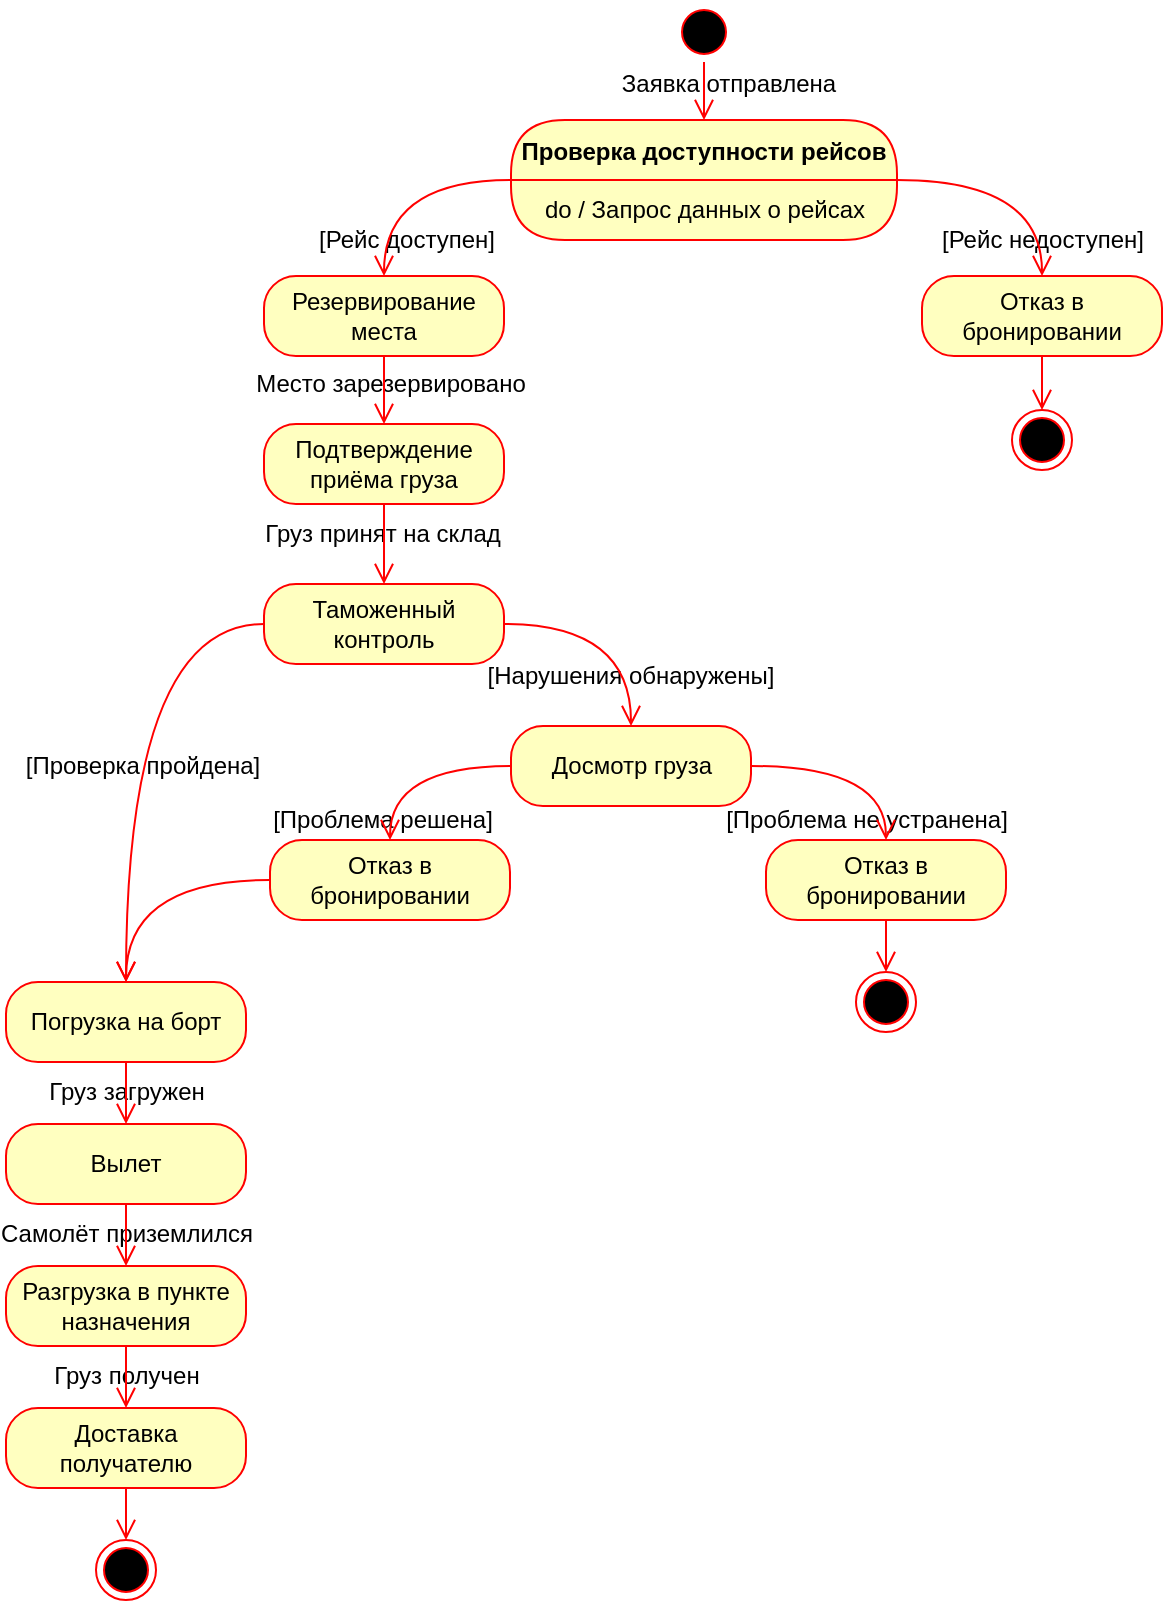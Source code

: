 <mxfile version="26.2.2" pages="2">
  <diagram name="Диаграмма состояний" id="HJngZOJVRbroWSjaobgY">
    <mxGraphModel dx="1073" dy="1242" grid="0" gridSize="10" guides="1" tooltips="1" connect="1" arrows="1" fold="1" page="0" pageScale="1" pageWidth="827" pageHeight="1169" math="0" shadow="0">
      <root>
        <mxCell id="0" />
        <mxCell id="1" parent="0" />
        <mxCell id="-F8oip9bMI7tyhIdPpJb-63" value="Груз загружен" style="edgeLabel;html=1;align=center;verticalAlign=middle;resizable=0;points=[];fontSize=12;" vertex="1" connectable="0" parent="1">
          <mxGeometry x="-210" y="271" as="geometry" />
        </mxCell>
        <mxCell id="-F8oip9bMI7tyhIdPpJb-57" value="[Проблема решена]" style="edgeLabel;html=1;align=center;verticalAlign=middle;resizable=0;points=[];fontSize=12;" vertex="1" connectable="0" parent="1">
          <mxGeometry x="-82.003" y="135" as="geometry" />
        </mxCell>
        <mxCell id="-F8oip9bMI7tyhIdPpJb-51" value="[Проблема не устранена]" style="edgeLabel;html=1;align=center;verticalAlign=middle;resizable=0;points=[];fontSize=12;" vertex="1" connectable="0" parent="1">
          <mxGeometry x="159.997" y="135" as="geometry" />
        </mxCell>
        <mxCell id="-F8oip9bMI7tyhIdPpJb-46" value="[Проверка пройдена]" style="edgeLabel;html=1;align=center;verticalAlign=middle;resizable=0;points=[];fontSize=12;" vertex="1" connectable="0" parent="1">
          <mxGeometry x="-202.0" y="108" as="geometry" />
        </mxCell>
        <mxCell id="-F8oip9bMI7tyhIdPpJb-47" value="[Нарушения обнаружены]" style="edgeLabel;html=1;align=center;verticalAlign=middle;resizable=0;points=[];fontSize=12;" vertex="1" connectable="0" parent="1">
          <mxGeometry x="42.0" y="63" as="geometry" />
        </mxCell>
        <mxCell id="-F8oip9bMI7tyhIdPpJb-38" value="Груз принят на склад" style="edgeLabel;html=1;align=center;verticalAlign=middle;resizable=0;points=[];fontSize=12;" vertex="1" connectable="0" parent="1">
          <mxGeometry x="-82.0" y="-7.997" as="geometry" />
        </mxCell>
        <mxCell id="-F8oip9bMI7tyhIdPpJb-36" value="Место зарезервировано" style="edgeLabel;html=1;align=center;verticalAlign=middle;resizable=0;points=[];fontSize=12;" vertex="1" connectable="0" parent="1">
          <mxGeometry x="-78.0" y="-83.003" as="geometry" />
        </mxCell>
        <mxCell id="-F8oip9bMI7tyhIdPpJb-27" value="[Рейс недоступен]" style="edgeLabel;html=1;align=center;verticalAlign=middle;resizable=0;points=[];fontSize=12;" vertex="1" connectable="0" parent="1">
          <mxGeometry x="247.997" y="-154.997" as="geometry" />
        </mxCell>
        <mxCell id="-F8oip9bMI7tyhIdPpJb-26" value="[Рейс доступен]" style="edgeLabel;html=1;align=center;verticalAlign=middle;resizable=0;points=[];fontSize=12;" vertex="1" connectable="0" parent="1">
          <mxGeometry x="-70.003" y="-154.997" as="geometry" />
        </mxCell>
        <mxCell id="-F8oip9bMI7tyhIdPpJb-18" value="Заявка отправлена" style="edgeLabel;html=1;align=center;verticalAlign=middle;resizable=0;points=[];fontSize=12;" vertex="1" connectable="0" parent="1">
          <mxGeometry x="91" y="-233.381" as="geometry" />
        </mxCell>
        <mxCell id="-F8oip9bMI7tyhIdPpJb-14" value="" style="ellipse;html=1;shape=startState;fillColor=#000000;strokeColor=#ff0000;" vertex="1" parent="1">
          <mxGeometry x="64" y="-274" width="30" height="30" as="geometry" />
        </mxCell>
        <mxCell id="-F8oip9bMI7tyhIdPpJb-15" value="" style="edgeStyle=orthogonalEdgeStyle;html=1;verticalAlign=bottom;endArrow=open;endSize=8;strokeColor=#ff0000;rounded=0;fontSize=12;curved=1;" edge="1" source="-F8oip9bMI7tyhIdPpJb-14" parent="1" target="-F8oip9bMI7tyhIdPpJb-21">
          <mxGeometry relative="1" as="geometry">
            <mxPoint x="79" y="-214" as="targetPoint" />
          </mxGeometry>
        </mxCell>
        <mxCell id="-F8oip9bMI7tyhIdPpJb-21" value="Проверка доступности рейсов" style="swimlane;fontStyle=1;align=center;verticalAlign=middle;childLayout=stackLayout;horizontal=1;startSize=30;horizontalStack=0;resizeParent=0;resizeLast=1;container=0;fontColor=#000000;collapsible=0;rounded=1;arcSize=30;strokeColor=#ff0000;fillColor=#ffffc0;swimlaneFillColor=#ffffc0;dropTarget=0;" vertex="1" parent="1">
          <mxGeometry x="-17.5" y="-215" width="193" height="60" as="geometry" />
        </mxCell>
        <mxCell id="-F8oip9bMI7tyhIdPpJb-22" value="do / Запрос данных о рейсах" style="text;html=1;strokeColor=none;fillColor=none;align=center;verticalAlign=middle;spacingLeft=4;spacingRight=4;whiteSpace=wrap;overflow=hidden;rotatable=0;fontColor=#000000;" vertex="1" parent="-F8oip9bMI7tyhIdPpJb-21">
          <mxGeometry y="30" width="193" height="30" as="geometry" />
        </mxCell>
        <mxCell id="-F8oip9bMI7tyhIdPpJb-23" value="" style="edgeStyle=orthogonalEdgeStyle;html=1;verticalAlign=bottom;endArrow=open;endSize=8;strokeColor=#ff0000;rounded=0;fontSize=12;curved=1;" edge="1" source="-F8oip9bMI7tyhIdPpJb-21" parent="1" target="-F8oip9bMI7tyhIdPpJb-30">
          <mxGeometry relative="1" as="geometry">
            <mxPoint x="247" y="-124" as="targetPoint" />
          </mxGeometry>
        </mxCell>
        <mxCell id="-F8oip9bMI7tyhIdPpJb-24" value="" style="edgeStyle=orthogonalEdgeStyle;html=1;verticalAlign=bottom;endArrow=open;endSize=8;strokeColor=#ff0000;rounded=0;fontSize=12;curved=1;" edge="1" parent="1" source="-F8oip9bMI7tyhIdPpJb-21" target="-F8oip9bMI7tyhIdPpJb-28">
          <mxGeometry relative="1" as="geometry">
            <mxPoint x="-69" y="-127" as="targetPoint" />
            <mxPoint x="60" y="-89" as="sourcePoint" />
          </mxGeometry>
        </mxCell>
        <mxCell id="-F8oip9bMI7tyhIdPpJb-28" value="Резервирование места" style="rounded=1;whiteSpace=wrap;html=1;arcSize=40;fontColor=#000000;fillColor=#ffffc0;strokeColor=#ff0000;" vertex="1" parent="1">
          <mxGeometry x="-141" y="-137" width="120" height="40" as="geometry" />
        </mxCell>
        <mxCell id="-F8oip9bMI7tyhIdPpJb-29" value="" style="edgeStyle=orthogonalEdgeStyle;html=1;verticalAlign=bottom;endArrow=open;endSize=8;strokeColor=#ff0000;rounded=0;fontSize=12;curved=1;" edge="1" source="-F8oip9bMI7tyhIdPpJb-28" parent="1" target="-F8oip9bMI7tyhIdPpJb-33">
          <mxGeometry relative="1" as="geometry">
            <mxPoint x="-81" y="-30" as="targetPoint" />
          </mxGeometry>
        </mxCell>
        <mxCell id="-F8oip9bMI7tyhIdPpJb-30" value="Отказ в бронировании" style="rounded=1;whiteSpace=wrap;html=1;arcSize=40;fontColor=#000000;fillColor=#ffffc0;strokeColor=#ff0000;" vertex="1" parent="1">
          <mxGeometry x="188" y="-137" width="120" height="40" as="geometry" />
        </mxCell>
        <mxCell id="-F8oip9bMI7tyhIdPpJb-31" value="" style="edgeStyle=orthogonalEdgeStyle;html=1;verticalAlign=bottom;endArrow=open;endSize=8;strokeColor=#ff0000;rounded=0;fontSize=12;curved=1;" edge="1" parent="1" source="-F8oip9bMI7tyhIdPpJb-30" target="-F8oip9bMI7tyhIdPpJb-32">
          <mxGeometry relative="1" as="geometry">
            <mxPoint x="248" y="-37" as="targetPoint" />
            <mxPoint x="-71" y="-87" as="sourcePoint" />
          </mxGeometry>
        </mxCell>
        <mxCell id="-F8oip9bMI7tyhIdPpJb-32" value="" style="ellipse;html=1;shape=endState;fillColor=#000000;strokeColor=#ff0000;" vertex="1" parent="1">
          <mxGeometry x="233" y="-70" width="30" height="30" as="geometry" />
        </mxCell>
        <mxCell id="-F8oip9bMI7tyhIdPpJb-33" value="Подтверждение приёма груза" style="rounded=1;whiteSpace=wrap;html=1;arcSize=40;fontColor=#000000;fillColor=#ffffc0;strokeColor=#ff0000;" vertex="1" parent="1">
          <mxGeometry x="-141" y="-63" width="120" height="40" as="geometry" />
        </mxCell>
        <mxCell id="-F8oip9bMI7tyhIdPpJb-34" value="" style="edgeStyle=orthogonalEdgeStyle;html=1;verticalAlign=bottom;endArrow=open;endSize=8;strokeColor=#ff0000;rounded=0;fontSize=12;curved=1;" edge="1" source="-F8oip9bMI7tyhIdPpJb-33" parent="1" target="-F8oip9bMI7tyhIdPpJb-41">
          <mxGeometry relative="1" as="geometry">
            <mxPoint x="-81" y="69" as="targetPoint" />
          </mxGeometry>
        </mxCell>
        <mxCell id="-F8oip9bMI7tyhIdPpJb-41" value="Таможенный контроль" style="rounded=1;whiteSpace=wrap;html=1;arcSize=40;fontColor=#000000;fillColor=#ffffc0;strokeColor=#ff0000;" vertex="1" parent="1">
          <mxGeometry x="-141" y="17" width="120" height="40" as="geometry" />
        </mxCell>
        <mxCell id="-F8oip9bMI7tyhIdPpJb-42" value="" style="edgeStyle=orthogonalEdgeStyle;html=1;verticalAlign=bottom;endArrow=open;endSize=8;strokeColor=#ff0000;rounded=0;fontSize=12;curved=1;" edge="1" source="-F8oip9bMI7tyhIdPpJb-41" parent="1" target="-F8oip9bMI7tyhIdPpJb-48">
          <mxGeometry relative="1" as="geometry">
            <mxPoint x="42" y="87" as="targetPoint" />
          </mxGeometry>
        </mxCell>
        <mxCell id="-F8oip9bMI7tyhIdPpJb-43" value="" style="edgeStyle=orthogonalEdgeStyle;html=1;verticalAlign=bottom;endArrow=open;endSize=8;strokeColor=#ff0000;rounded=0;fontSize=12;curved=1;" edge="1" parent="1" source="-F8oip9bMI7tyhIdPpJb-41" target="-F8oip9bMI7tyhIdPpJb-58">
          <mxGeometry relative="1" as="geometry">
            <mxPoint x="-212" y="215" as="targetPoint" />
            <mxPoint x="-11" y="47" as="sourcePoint" />
          </mxGeometry>
        </mxCell>
        <mxCell id="-F8oip9bMI7tyhIdPpJb-48" value="Досмотр груза" style="rounded=1;whiteSpace=wrap;html=1;arcSize=40;fontColor=#000000;fillColor=#ffffc0;strokeColor=#ff0000;" vertex="1" parent="1">
          <mxGeometry x="-17.5" y="88" width="120" height="40" as="geometry" />
        </mxCell>
        <mxCell id="-F8oip9bMI7tyhIdPpJb-49" value="" style="edgeStyle=orthogonalEdgeStyle;html=1;verticalAlign=bottom;endArrow=open;endSize=8;strokeColor=#ff0000;rounded=0;fontSize=12;curved=1;" edge="1" source="-F8oip9bMI7tyhIdPpJb-48" parent="1" target="-F8oip9bMI7tyhIdPpJb-52">
          <mxGeometry relative="1" as="geometry">
            <mxPoint x="156" y="152" as="targetPoint" />
          </mxGeometry>
        </mxCell>
        <mxCell id="-F8oip9bMI7tyhIdPpJb-52" value="Отказ в бронировании" style="rounded=1;whiteSpace=wrap;html=1;arcSize=40;fontColor=#000000;fillColor=#ffffc0;strokeColor=#ff0000;" vertex="1" parent="1">
          <mxGeometry x="110" y="145" width="120" height="40" as="geometry" />
        </mxCell>
        <mxCell id="-F8oip9bMI7tyhIdPpJb-53" value="" style="edgeStyle=orthogonalEdgeStyle;html=1;verticalAlign=bottom;endArrow=open;endSize=8;strokeColor=#ff0000;rounded=0;fontSize=12;curved=1;" edge="1" parent="1" source="-F8oip9bMI7tyhIdPpJb-52" target="-F8oip9bMI7tyhIdPpJb-54">
          <mxGeometry relative="1" as="geometry">
            <mxPoint x="157" y="252" as="targetPoint" />
            <mxPoint x="-162" y="202" as="sourcePoint" />
          </mxGeometry>
        </mxCell>
        <mxCell id="-F8oip9bMI7tyhIdPpJb-54" value="" style="ellipse;html=1;shape=endState;fillColor=#000000;strokeColor=#ff0000;" vertex="1" parent="1">
          <mxGeometry x="155" y="211" width="30" height="30" as="geometry" />
        </mxCell>
        <mxCell id="-F8oip9bMI7tyhIdPpJb-55" value="" style="edgeStyle=orthogonalEdgeStyle;html=1;verticalAlign=bottom;endArrow=open;endSize=8;strokeColor=#ff0000;rounded=0;fontSize=12;curved=1;" edge="1" parent="1" source="-F8oip9bMI7tyhIdPpJb-48" target="-F8oip9bMI7tyhIdPpJb-56">
          <mxGeometry relative="1" as="geometry">
            <mxPoint x="-67" y="144" as="targetPoint" />
            <mxPoint x="113" y="118" as="sourcePoint" />
          </mxGeometry>
        </mxCell>
        <mxCell id="-F8oip9bMI7tyhIdPpJb-56" value="Отказ в бронировании" style="rounded=1;whiteSpace=wrap;html=1;arcSize=40;fontColor=#000000;fillColor=#ffffc0;strokeColor=#ff0000;" vertex="1" parent="1">
          <mxGeometry x="-138" y="145" width="120" height="40" as="geometry" />
        </mxCell>
        <mxCell id="-F8oip9bMI7tyhIdPpJb-58" value="Погрузка на борт" style="rounded=1;whiteSpace=wrap;html=1;arcSize=40;fontColor=#000000;fillColor=#ffffc0;strokeColor=#ff0000;" vertex="1" parent="1">
          <mxGeometry x="-270" y="216" width="120" height="40" as="geometry" />
        </mxCell>
        <mxCell id="-F8oip9bMI7tyhIdPpJb-59" value="" style="edgeStyle=orthogonalEdgeStyle;html=1;verticalAlign=bottom;endArrow=open;endSize=8;strokeColor=#ff0000;rounded=0;fontSize=12;curved=1;" edge="1" parent="1" source="-F8oip9bMI7tyhIdPpJb-56" target="-F8oip9bMI7tyhIdPpJb-58">
          <mxGeometry relative="1" as="geometry">
            <mxPoint x="-200" y="226" as="targetPoint" />
            <mxPoint x="-131" y="47" as="sourcePoint" />
          </mxGeometry>
        </mxCell>
        <mxCell id="-F8oip9bMI7tyhIdPpJb-60" value="" style="edgeStyle=orthogonalEdgeStyle;html=1;verticalAlign=bottom;endArrow=open;endSize=8;strokeColor=#ff0000;rounded=0;fontSize=12;curved=1;" edge="1" parent="1" source="-F8oip9bMI7tyhIdPpJb-58" target="-F8oip9bMI7tyhIdPpJb-61">
          <mxGeometry relative="1" as="geometry">
            <mxPoint x="-210" y="287" as="targetPoint" />
            <mxPoint x="-128" y="175" as="sourcePoint" />
          </mxGeometry>
        </mxCell>
        <mxCell id="-F8oip9bMI7tyhIdPpJb-61" value="Вылет" style="rounded=1;whiteSpace=wrap;html=1;arcSize=40;fontColor=#000000;fillColor=#ffffc0;strokeColor=#ff0000;" vertex="1" parent="1">
          <mxGeometry x="-270" y="287" width="120" height="40" as="geometry" />
        </mxCell>
        <mxCell id="-F8oip9bMI7tyhIdPpJb-64" value="Самолёт приземлился" style="edgeLabel;html=1;align=center;verticalAlign=middle;resizable=0;points=[];fontSize=12;" vertex="1" connectable="0" parent="1">
          <mxGeometry x="-210" y="342" as="geometry" />
        </mxCell>
        <mxCell id="-F8oip9bMI7tyhIdPpJb-65" value="" style="edgeStyle=orthogonalEdgeStyle;html=1;verticalAlign=bottom;endArrow=open;endSize=8;strokeColor=#ff0000;rounded=0;fontSize=12;curved=1;" edge="1" parent="1" target="-F8oip9bMI7tyhIdPpJb-66" source="-F8oip9bMI7tyhIdPpJb-61">
          <mxGeometry relative="1" as="geometry">
            <mxPoint x="-210" y="358" as="targetPoint" />
            <mxPoint x="-210" y="327" as="sourcePoint" />
          </mxGeometry>
        </mxCell>
        <mxCell id="-F8oip9bMI7tyhIdPpJb-66" value="Разгрузка в пункте назначения" style="rounded=1;whiteSpace=wrap;html=1;arcSize=40;fontColor=#000000;fillColor=#ffffc0;strokeColor=#ff0000;" vertex="1" parent="1">
          <mxGeometry x="-270" y="358" width="120" height="40" as="geometry" />
        </mxCell>
        <mxCell id="-F8oip9bMI7tyhIdPpJb-67" value="Груз получен" style="edgeLabel;html=1;align=center;verticalAlign=middle;resizable=0;points=[];fontSize=12;" vertex="1" connectable="0" parent="1">
          <mxGeometry x="-210" y="413" as="geometry" />
        </mxCell>
        <mxCell id="-F8oip9bMI7tyhIdPpJb-68" value="" style="edgeStyle=orthogonalEdgeStyle;html=1;verticalAlign=bottom;endArrow=open;endSize=8;strokeColor=#ff0000;rounded=0;fontSize=12;curved=1;" edge="1" parent="1" target="-F8oip9bMI7tyhIdPpJb-69" source="-F8oip9bMI7tyhIdPpJb-66">
          <mxGeometry relative="1" as="geometry">
            <mxPoint x="-210" y="429" as="targetPoint" />
            <mxPoint x="-210" y="398" as="sourcePoint" />
          </mxGeometry>
        </mxCell>
        <mxCell id="-F8oip9bMI7tyhIdPpJb-69" value="Доставка получателю" style="rounded=1;whiteSpace=wrap;html=1;arcSize=40;fontColor=#000000;fillColor=#ffffc0;strokeColor=#ff0000;" vertex="1" parent="1">
          <mxGeometry x="-270" y="429" width="120" height="40" as="geometry" />
        </mxCell>
        <mxCell id="-F8oip9bMI7tyhIdPpJb-70" value="" style="edgeStyle=orthogonalEdgeStyle;html=1;verticalAlign=bottom;endArrow=open;endSize=8;strokeColor=#ff0000;rounded=0;fontSize=12;curved=1;" edge="1" parent="1" target="-F8oip9bMI7tyhIdPpJb-71" source="-F8oip9bMI7tyhIdPpJb-69">
          <mxGeometry relative="1" as="geometry">
            <mxPoint x="-223" y="536" as="targetPoint" />
            <mxPoint x="-210" y="469" as="sourcePoint" />
          </mxGeometry>
        </mxCell>
        <mxCell id="-F8oip9bMI7tyhIdPpJb-71" value="" style="ellipse;html=1;shape=endState;fillColor=#000000;strokeColor=#ff0000;" vertex="1" parent="1">
          <mxGeometry x="-225" y="495" width="30" height="30" as="geometry" />
        </mxCell>
      </root>
    </mxGraphModel>
  </diagram>
  <diagram id="l9BGnDvV463UdELU1OD_" name="Диаграмма деятельности">
    <mxGraphModel dx="1366" dy="843" grid="0" gridSize="10" guides="1" tooltips="1" connect="1" arrows="1" fold="1" page="0" pageScale="1" pageWidth="827" pageHeight="1169" math="0" shadow="0">
      <root>
        <mxCell id="0" />
        <mxCell id="1" parent="0" />
        <mxCell id="7boOcQ35zAfmKAhNhT7a-10" value="" style="rounded=0;whiteSpace=wrap;html=1;container=0;" vertex="1" parent="1">
          <mxGeometry x="602" y="51" width="286" height="579" as="geometry" />
        </mxCell>
        <mxCell id="7boOcQ35zAfmKAhNhT7a-63" value="[Проблема решена]" style="edgeLabel;html=1;align=center;verticalAlign=middle;resizable=0;points=[];fontSize=12;" vertex="1" connectable="0" parent="1">
          <mxGeometry x="798" y="344" as="geometry" />
        </mxCell>
        <mxCell id="7boOcQ35zAfmKAhNhT7a-61" value="[Проверка пройдена]" style="edgeLabel;html=1;align=center;verticalAlign=middle;resizable=0;points=[];fontSize=12;" vertex="1" connectable="0" parent="1">
          <mxGeometry x="677.5" y="330" as="geometry" />
        </mxCell>
        <mxCell id="7boOcQ35zAfmKAhNhT7a-8" value="" style="rounded=0;whiteSpace=wrap;html=1;container=0;" vertex="1" parent="1">
          <mxGeometry x="174" y="51" width="279" height="579" as="geometry" />
        </mxCell>
        <mxCell id="7boOcQ35zAfmKAhNhT7a-25" value="Проверка доступности рейсов" style="rhombus;whiteSpace=wrap;html=1;fontColor=#000000;fillColor=#ffffc0;strokeColor=#ff0000;" vertex="1" parent="1">
          <mxGeometry x="192.25" y="150" width="112.5" height="66" as="geometry" />
        </mxCell>
        <mxCell id="7boOcQ35zAfmKAhNhT7a-38" value="Резервирование места" style="rounded=1;whiteSpace=wrap;html=1;arcSize=40;fontColor=#000000;fillColor=#ffffc0;strokeColor=#ff0000;" vertex="1" parent="1">
          <mxGeometry x="323" y="163" width="120" height="40" as="geometry" />
        </mxCell>
        <mxCell id="7boOcQ35zAfmKAhNhT7a-43" value="[Рейс&amp;nbsp;&lt;span style=&quot;background-color: light-dark(#ffffff, var(--ge-dark-color, #121212)); color: light-dark(rgb(0, 0, 0), rgb(255, 255, 255));&quot;&gt;доступен]&lt;/span&gt;" style="edgeLabel;html=1;align=center;verticalAlign=middle;resizable=0;points=[];fontSize=12;" vertex="1" connectable="0" parent="1">
          <mxGeometry x="313.501" y="154.0" as="geometry" />
        </mxCell>
        <mxCell id="7boOcQ35zAfmKAhNhT7a-42" value="[Рейс недоступен]" style="edgeLabel;html=1;align=center;verticalAlign=middle;resizable=0;points=[];fontSize=12;" vertex="1" connectable="0" parent="1">
          <mxGeometry x="248.571" y="236.91" as="geometry" />
        </mxCell>
        <mxCell id="7boOcQ35zAfmKAhNhT7a-3" value="Грузоотправитель" style="rounded=0;whiteSpace=wrap;html=1;fillColor=#f5f5f5;fontColor=#333333;strokeColor=#666666;container=0;" vertex="1" parent="1">
          <mxGeometry x="25" y="25" width="149" height="26" as="geometry" />
        </mxCell>
        <mxCell id="7boOcQ35zAfmKAhNhT7a-4" value="Система бронирования" style="rounded=0;whiteSpace=wrap;html=1;fillColor=#f5f5f5;fontColor=#333333;strokeColor=#666666;container=0;" vertex="1" parent="1">
          <mxGeometry x="174" y="25" width="279" height="26" as="geometry" />
        </mxCell>
        <mxCell id="7boOcQ35zAfmKAhNhT7a-5" value="Склад" style="rounded=0;whiteSpace=wrap;html=1;fillColor=#f5f5f5;fontColor=#333333;strokeColor=#666666;container=0;" vertex="1" parent="1">
          <mxGeometry x="453" y="25" width="149" height="26" as="geometry" />
        </mxCell>
        <mxCell id="7boOcQ35zAfmKAhNhT7a-6" value="Таможенный отдел" style="rounded=0;whiteSpace=wrap;html=1;fillColor=#f5f5f5;fontColor=#333333;strokeColor=#666666;container=0;" vertex="1" parent="1">
          <mxGeometry x="602" y="25" width="286" height="26" as="geometry" />
        </mxCell>
        <mxCell id="7boOcQ35zAfmKAhNhT7a-7" value="" style="rounded=0;whiteSpace=wrap;html=1;container=0;" vertex="1" parent="1">
          <mxGeometry x="25" y="51" width="149" height="579" as="geometry" />
        </mxCell>
        <mxCell id="7boOcQ35zAfmKAhNhT7a-9" value="" style="rounded=0;whiteSpace=wrap;html=1;container=0;" vertex="1" parent="1">
          <mxGeometry x="453" y="51" width="149" height="579" as="geometry" />
        </mxCell>
        <mxCell id="7boOcQ35zAfmKAhNhT7a-17" value="" style="ellipse;html=1;shape=startState;fillColor=#000000;strokeColor=#ff0000;" vertex="1" parent="1">
          <mxGeometry x="84.5" y="55" width="30" height="30" as="geometry" />
        </mxCell>
        <mxCell id="7boOcQ35zAfmKAhNhT7a-18" value="" style="edgeStyle=orthogonalEdgeStyle;html=1;verticalAlign=bottom;endArrow=open;endSize=8;strokeColor=#ff0000;rounded=0;fontSize=12;curved=1;" edge="1" source="7boOcQ35zAfmKAhNhT7a-17" parent="1" target="7boOcQ35zAfmKAhNhT7a-19">
          <mxGeometry relative="1" as="geometry">
            <mxPoint x="99.5" y="145" as="targetPoint" />
          </mxGeometry>
        </mxCell>
        <mxCell id="7boOcQ35zAfmKAhNhT7a-19" value="Создание заявки" style="rounded=1;whiteSpace=wrap;html=1;arcSize=40;fontColor=#000000;fillColor=#ffffc0;strokeColor=#ff0000;" vertex="1" parent="1">
          <mxGeometry x="39.5" y="104" width="120" height="40" as="geometry" />
        </mxCell>
        <mxCell id="7boOcQ35zAfmKAhNhT7a-20" value="" style="edgeStyle=orthogonalEdgeStyle;html=1;verticalAlign=bottom;endArrow=open;endSize=8;strokeColor=#ff0000;rounded=0;fontSize=12;curved=1;" edge="1" source="7boOcQ35zAfmKAhNhT7a-19" parent="1" target="7boOcQ35zAfmKAhNhT7a-21">
          <mxGeometry relative="1" as="geometry">
            <mxPoint x="99.5" y="245" as="targetPoint" />
          </mxGeometry>
        </mxCell>
        <mxCell id="7boOcQ35zAfmKAhNhT7a-21" value="Отправка данных" style="rounded=1;whiteSpace=wrap;html=1;arcSize=40;fontColor=#000000;fillColor=#ffffc0;strokeColor=#ff0000;" vertex="1" parent="1">
          <mxGeometry x="39.5" y="163" width="120" height="40" as="geometry" />
        </mxCell>
        <mxCell id="7boOcQ35zAfmKAhNhT7a-22" value="" style="edgeStyle=orthogonalEdgeStyle;html=1;verticalAlign=bottom;endArrow=open;endSize=8;strokeColor=#ff0000;rounded=0;fontSize=12;curved=1;" edge="1" source="7boOcQ35zAfmKAhNhT7a-21" parent="1" target="7boOcQ35zAfmKAhNhT7a-25">
          <mxGeometry relative="1" as="geometry">
            <mxPoint x="99.5" y="284" as="targetPoint" />
          </mxGeometry>
        </mxCell>
        <mxCell id="7boOcQ35zAfmKAhNhT7a-34" value="Уведомление об отказе" style="rounded=1;whiteSpace=wrap;html=1;arcSize=40;fontColor=#000000;fillColor=#ffffc0;strokeColor=#ff0000;" vertex="1" parent="1">
          <mxGeometry x="189" y="262" width="120" height="40" as="geometry" />
        </mxCell>
        <mxCell id="7boOcQ35zAfmKAhNhT7a-35" value="" style="edgeStyle=orthogonalEdgeStyle;html=1;verticalAlign=bottom;endArrow=open;endSize=8;strokeColor=#ff0000;rounded=0;fontSize=12;curved=1;" edge="1" source="7boOcQ35zAfmKAhNhT7a-34" parent="1" target="7boOcQ35zAfmKAhNhT7a-37">
          <mxGeometry relative="1" as="geometry">
            <mxPoint x="249" y="362" as="targetPoint" />
          </mxGeometry>
        </mxCell>
        <mxCell id="7boOcQ35zAfmKAhNhT7a-36" value="" style="edgeStyle=orthogonalEdgeStyle;html=1;verticalAlign=bottom;endArrow=open;endSize=8;strokeColor=#ff0000;rounded=0;fontSize=12;curved=1;" edge="1" parent="1" source="7boOcQ35zAfmKAhNhT7a-25" target="7boOcQ35zAfmKAhNhT7a-34">
          <mxGeometry relative="1" as="geometry">
            <mxPoint x="202" y="193" as="targetPoint" />
            <mxPoint x="170" y="193" as="sourcePoint" />
          </mxGeometry>
        </mxCell>
        <mxCell id="7boOcQ35zAfmKAhNhT7a-37" value="" style="ellipse;html=1;shape=endState;fillColor=#000000;strokeColor=#ff0000;" vertex="1" parent="1">
          <mxGeometry x="234" y="325" width="30" height="30" as="geometry" />
        </mxCell>
        <mxCell id="7boOcQ35zAfmKAhNhT7a-39" value="" style="edgeStyle=orthogonalEdgeStyle;html=1;verticalAlign=bottom;endArrow=open;endSize=8;strokeColor=#ff0000;rounded=0;fontSize=12;curved=1;" edge="1" source="7boOcQ35zAfmKAhNhT7a-38" parent="1" target="7boOcQ35zAfmKAhNhT7a-45">
          <mxGeometry relative="1" as="geometry">
            <mxPoint x="383" y="263" as="targetPoint" />
          </mxGeometry>
        </mxCell>
        <mxCell id="7boOcQ35zAfmKAhNhT7a-40" value="" style="edgeStyle=orthogonalEdgeStyle;html=1;verticalAlign=bottom;endArrow=open;endSize=8;strokeColor=#ff0000;rounded=0;fontSize=12;curved=1;" edge="1" parent="1" source="7boOcQ35zAfmKAhNhT7a-25" target="7boOcQ35zAfmKAhNhT7a-38">
          <mxGeometry relative="1" as="geometry">
            <mxPoint x="202" y="193" as="targetPoint" />
            <mxPoint x="170" y="193" as="sourcePoint" />
          </mxGeometry>
        </mxCell>
        <mxCell id="7boOcQ35zAfmKAhNhT7a-45" value="Подтверждение бронирования" style="rounded=1;whiteSpace=wrap;html=1;arcSize=40;fontColor=#000000;fillColor=#ffffc0;strokeColor=#ff0000;" vertex="1" parent="1">
          <mxGeometry x="323" y="222" width="120" height="40" as="geometry" />
        </mxCell>
        <mxCell id="7boOcQ35zAfmKAhNhT7a-46" value="" style="edgeStyle=orthogonalEdgeStyle;html=1;verticalAlign=bottom;endArrow=open;endSize=8;strokeColor=#ff0000;rounded=0;fontSize=12;curved=1;" edge="1" source="7boOcQ35zAfmKAhNhT7a-45" parent="1" target="7boOcQ35zAfmKAhNhT7a-47">
          <mxGeometry relative="1" as="geometry">
            <mxPoint x="383" y="362" as="targetPoint" />
          </mxGeometry>
        </mxCell>
        <mxCell id="7boOcQ35zAfmKAhNhT7a-47" value="Приём груза на склад" style="rounded=1;whiteSpace=wrap;html=1;arcSize=40;fontColor=#000000;fillColor=#ffffc0;strokeColor=#ff0000;" vertex="1" parent="1">
          <mxGeometry x="467.5" y="222" width="120" height="40" as="geometry" />
        </mxCell>
        <mxCell id="7boOcQ35zAfmKAhNhT7a-48" value="" style="edgeStyle=orthogonalEdgeStyle;html=1;verticalAlign=bottom;endArrow=open;endSize=8;strokeColor=#ff0000;rounded=0;fontSize=12;curved=1;" edge="1" source="7boOcQ35zAfmKAhNhT7a-47" parent="1" target="7boOcQ35zAfmKAhNhT7a-49">
          <mxGeometry relative="1" as="geometry">
            <mxPoint x="527.5" y="329" as="targetPoint" />
          </mxGeometry>
        </mxCell>
        <mxCell id="7boOcQ35zAfmKAhNhT7a-49" value="Обновление статуса груза" style="rounded=1;whiteSpace=wrap;html=1;arcSize=40;fontColor=#000000;fillColor=#ffffc0;strokeColor=#ff0000;" vertex="1" parent="1">
          <mxGeometry x="467.5" y="279" width="120" height="40" as="geometry" />
        </mxCell>
        <mxCell id="7boOcQ35zAfmKAhNhT7a-50" value="" style="edgeStyle=orthogonalEdgeStyle;html=1;verticalAlign=bottom;endArrow=open;endSize=8;strokeColor=#ff0000;rounded=0;fontSize=12;curved=1;" edge="1" source="7boOcQ35zAfmKAhNhT7a-49" parent="1" target="7boOcQ35zAfmKAhNhT7a-51">
          <mxGeometry relative="1" as="geometry">
            <mxPoint x="527.5" y="432" as="targetPoint" />
          </mxGeometry>
        </mxCell>
        <mxCell id="7boOcQ35zAfmKAhNhT7a-51" value="Контроль" style="rhombus;whiteSpace=wrap;html=1;fontColor=#000000;fillColor=#ffffc0;strokeColor=#ff0000;" vertex="1" parent="1">
          <mxGeometry x="636.5" y="279" width="80" height="40" as="geometry" />
        </mxCell>
        <mxCell id="7boOcQ35zAfmKAhNhT7a-52" value="Досмотр груза" style="rounded=1;whiteSpace=wrap;html=1;arcSize=40;fontColor=#000000;fillColor=#ffffc0;strokeColor=#ff0000;" vertex="1" parent="1">
          <mxGeometry x="755" y="279" width="120" height="40" as="geometry" />
        </mxCell>
        <mxCell id="7boOcQ35zAfmKAhNhT7a-53" value="" style="edgeStyle=orthogonalEdgeStyle;html=1;verticalAlign=bottom;endArrow=open;endSize=8;strokeColor=#ff0000;rounded=0;fontSize=12;curved=1;exitX=0.5;exitY=1;exitDx=0;exitDy=0;entryX=1;entryY=0.5;entryDx=0;entryDy=0;" edge="1" source="7boOcQ35zAfmKAhNhT7a-52" parent="1" target="7boOcQ35zAfmKAhNhT7a-57">
          <mxGeometry relative="1" as="geometry">
            <mxPoint x="815" y="379" as="targetPoint" />
          </mxGeometry>
        </mxCell>
        <mxCell id="7boOcQ35zAfmKAhNhT7a-54" value="" style="edgeStyle=orthogonalEdgeStyle;html=1;verticalAlign=bottom;endArrow=open;endSize=8;strokeColor=#ff0000;rounded=0;fontSize=12;curved=1;" edge="1" parent="1" source="7boOcQ35zAfmKAhNhT7a-51" target="7boOcQ35zAfmKAhNhT7a-52">
          <mxGeometry relative="1" as="geometry">
            <mxPoint x="647" y="309" as="targetPoint" />
            <mxPoint x="598" y="309" as="sourcePoint" />
          </mxGeometry>
        </mxCell>
        <mxCell id="7boOcQ35zAfmKAhNhT7a-56" value="[Нарушения&lt;div&gt;обнаружены]&lt;/div&gt;" style="edgeLabel;html=1;align=center;verticalAlign=middle;resizable=0;points=[];fontSize=12;" vertex="1" connectable="0" parent="1">
          <mxGeometry x="726" y="266" as="geometry">
            <mxPoint x="-3" y="1" as="offset" />
          </mxGeometry>
        </mxCell>
        <mxCell id="7boOcQ35zAfmKAhNhT7a-57" value="Погрузка на борт" style="rounded=1;whiteSpace=wrap;html=1;arcSize=40;fontColor=#000000;fillColor=#ffffc0;strokeColor=#ff0000;" vertex="1" parent="1">
          <mxGeometry x="616.5" y="348" width="120" height="40" as="geometry" />
        </mxCell>
        <mxCell id="7boOcQ35zAfmKAhNhT7a-58" value="" style="edgeStyle=orthogonalEdgeStyle;html=1;verticalAlign=bottom;endArrow=open;endSize=8;strokeColor=#ff0000;rounded=0;fontSize=12;curved=1;" edge="1" source="7boOcQ35zAfmKAhNhT7a-57" parent="1" target="7boOcQ35zAfmKAhNhT7a-64">
          <mxGeometry relative="1" as="geometry">
            <mxPoint x="676.5" y="448" as="targetPoint" />
          </mxGeometry>
        </mxCell>
        <mxCell id="7boOcQ35zAfmKAhNhT7a-59" value="" style="edgeStyle=orthogonalEdgeStyle;html=1;verticalAlign=bottom;endArrow=open;endSize=8;strokeColor=#ff0000;rounded=0;fontSize=12;curved=1;" edge="1" parent="1" source="7boOcQ35zAfmKAhNhT7a-51" target="7boOcQ35zAfmKAhNhT7a-57">
          <mxGeometry relative="1" as="geometry">
            <mxPoint x="686.5" y="458" as="targetPoint" />
            <mxPoint x="687" y="398" as="sourcePoint" />
          </mxGeometry>
        </mxCell>
        <mxCell id="7boOcQ35zAfmKAhNhT7a-64" value="Отправка подтверждения" style="rounded=1;whiteSpace=wrap;html=1;arcSize=40;fontColor=#000000;fillColor=#ffffc0;strokeColor=#ff0000;" vertex="1" parent="1">
          <mxGeometry x="323" y="348" width="120" height="40" as="geometry" />
        </mxCell>
        <mxCell id="7boOcQ35zAfmKAhNhT7a-65" value="" style="edgeStyle=orthogonalEdgeStyle;html=1;verticalAlign=bottom;endArrow=open;endSize=8;strokeColor=#ff0000;rounded=0;fontSize=12;curved=1;" edge="1" source="7boOcQ35zAfmKAhNhT7a-64" parent="1" target="7boOcQ35zAfmKAhNhT7a-66">
          <mxGeometry relative="1" as="geometry">
            <mxPoint x="383" y="485" as="targetPoint" />
          </mxGeometry>
        </mxCell>
        <mxCell id="7boOcQ35zAfmKAhNhT7a-66" value="Вылет" style="rounded=1;whiteSpace=wrap;html=1;arcSize=40;fontColor=#000000;fillColor=#ffffc0;strokeColor=#ff0000;" vertex="1" parent="1">
          <mxGeometry x="323" y="408" width="120" height="40" as="geometry" />
        </mxCell>
        <mxCell id="7boOcQ35zAfmKAhNhT7a-69" value="Разгрузка" style="rounded=1;whiteSpace=wrap;html=1;arcSize=40;fontColor=#000000;fillColor=#ffffc0;strokeColor=#ff0000;" vertex="1" parent="1">
          <mxGeometry x="323" y="468" width="120" height="40" as="geometry" />
        </mxCell>
        <mxCell id="7boOcQ35zAfmKAhNhT7a-70" value="" style="edgeStyle=orthogonalEdgeStyle;html=1;verticalAlign=bottom;endArrow=open;endSize=8;strokeColor=#ff0000;rounded=0;fontSize=12;curved=1;" edge="1" source="7boOcQ35zAfmKAhNhT7a-69" parent="1" target="7boOcQ35zAfmKAhNhT7a-72">
          <mxGeometry relative="1" as="geometry">
            <mxPoint x="383" y="568" as="targetPoint" />
          </mxGeometry>
        </mxCell>
        <mxCell id="7boOcQ35zAfmKAhNhT7a-71" value="" style="edgeStyle=orthogonalEdgeStyle;html=1;verticalAlign=bottom;endArrow=open;endSize=8;strokeColor=#ff0000;rounded=0;fontSize=12;curved=1;" edge="1" parent="1" source="7boOcQ35zAfmKAhNhT7a-66" target="7boOcQ35zAfmKAhNhT7a-69">
          <mxGeometry relative="1" as="geometry">
            <mxPoint x="393" y="418" as="targetPoint" />
            <mxPoint x="393" y="398" as="sourcePoint" />
          </mxGeometry>
        </mxCell>
        <mxCell id="7boOcQ35zAfmKAhNhT7a-72" value="Доставка получателю" style="rounded=1;whiteSpace=wrap;html=1;arcSize=40;fontColor=#000000;fillColor=#ffffc0;strokeColor=#ff0000;" vertex="1" parent="1">
          <mxGeometry x="323" y="528" width="120" height="40" as="geometry" />
        </mxCell>
        <mxCell id="7boOcQ35zAfmKAhNhT7a-73" value="" style="edgeStyle=orthogonalEdgeStyle;html=1;verticalAlign=bottom;endArrow=open;endSize=8;strokeColor=#ff0000;rounded=0;fontSize=12;curved=1;" edge="1" source="7boOcQ35zAfmKAhNhT7a-72" parent="1" target="7boOcQ35zAfmKAhNhT7a-74">
          <mxGeometry relative="1" as="geometry">
            <mxPoint x="386" y="692" as="targetPoint" />
          </mxGeometry>
        </mxCell>
        <mxCell id="7boOcQ35zAfmKAhNhT7a-74" value="" style="ellipse;html=1;shape=endState;fillColor=#000000;strokeColor=#ff0000;" vertex="1" parent="1">
          <mxGeometry x="368.0" y="588" width="30" height="30" as="geometry" />
        </mxCell>
      </root>
    </mxGraphModel>
  </diagram>
</mxfile>
